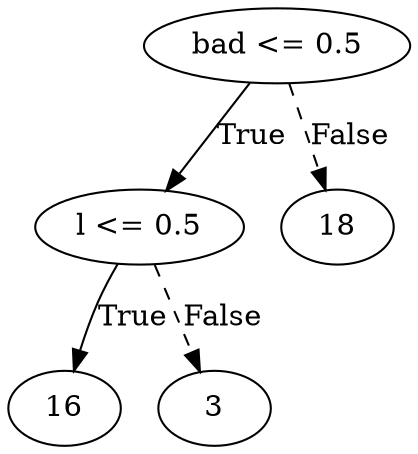digraph {
0 [label="bad <= 0.5"];
1 [label="l <= 0.5"];
2 [label="16"];
1 -> 2 [label="True"];
3 [label="3"];
1 -> 3 [style="dashed", label="False"];
0 -> 1 [label="True"];
4 [label="18"];
0 -> 4 [style="dashed", label="False"];

}